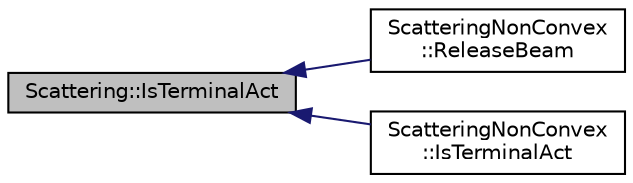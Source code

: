 digraph "Scattering::IsTerminalAct"
{
  edge [fontname="Helvetica",fontsize="10",labelfontname="Helvetica",labelfontsize="10"];
  node [fontname="Helvetica",fontsize="10",shape=record];
  rankdir="LR";
  Node1 [label="Scattering::IsTerminalAct",height=0.2,width=0.4,color="black", fillcolor="grey75", style="filled", fontcolor="black"];
  Node1 -> Node2 [dir="back",color="midnightblue",fontsize="10",style="solid",fontname="Helvetica"];
  Node2 [label="ScatteringNonConvex\l::ReleaseBeam",height=0.2,width=0.4,color="black", fillcolor="white", style="filled",URL="$class_scattering_non_convex.html#a574f2c4d503c6751f374e37e632f584a",tooltip="Final handling of beam and throwing it out of the Particle. "];
  Node1 -> Node3 [dir="back",color="midnightblue",fontsize="10",style="solid",fontname="Helvetica"];
  Node3 [label="ScatteringNonConvex\l::IsTerminalAct",height=0.2,width=0.4,color="black", fillcolor="white", style="filled",URL="$class_scattering_non_convex.html#aeda4103d997bc16e155fcc8281a51b05",tooltip="Checks if beam has been to release out of Particle. "];
}
